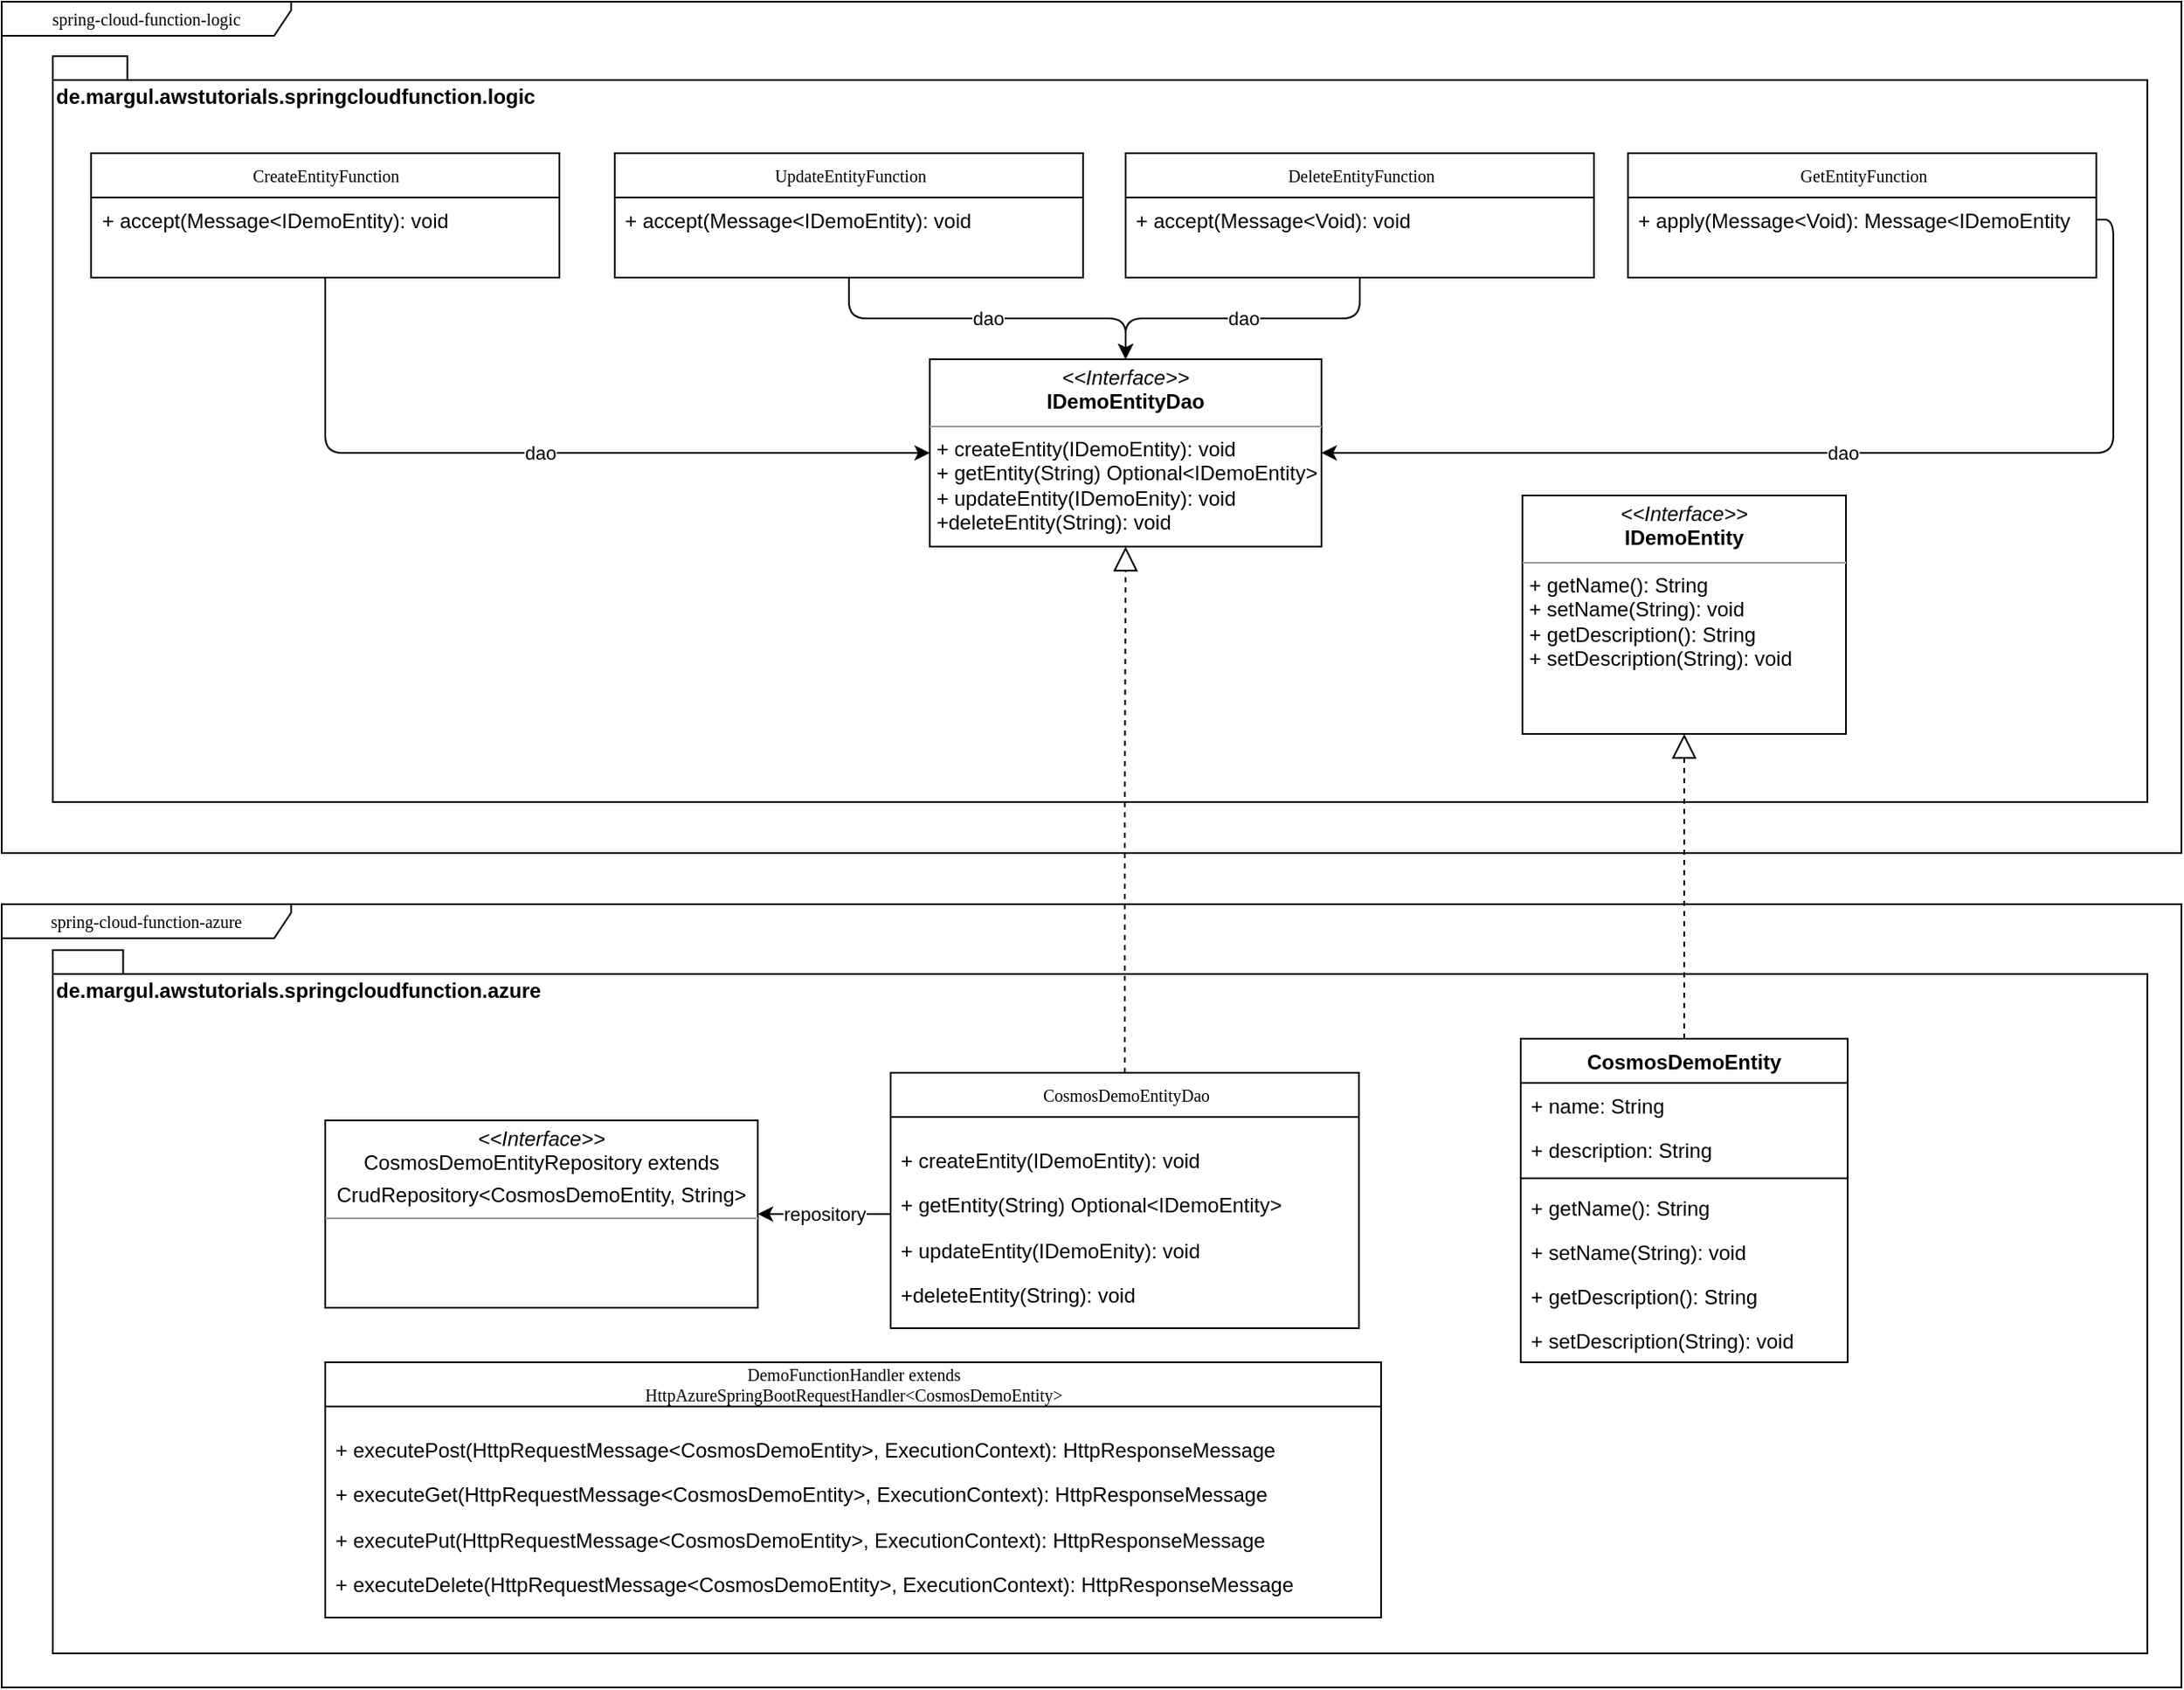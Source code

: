 <mxfile version="10.7.7" type="device"><diagram name="Page-1" id="c4acf3e9-155e-7222-9cf6-157b1a14988f"><mxGraphModel dx="1860" dy="582" grid="1" gridSize="10" guides="1" tooltips="1" connect="1" arrows="1" fold="1" page="1" pageScale="1" pageWidth="850" pageHeight="1100" background="#ffffff" math="0" shadow="0"><root><mxCell id="0"/><mxCell id="1" parent="0"/><mxCell id="YLPa3GGLPZbHTOXIROT8-29" value="spring-cloud-function-azure" style="shape=umlFrame;whiteSpace=wrap;html=1;rounded=0;shadow=0;comic=0;labelBackgroundColor=none;strokeColor=#000000;strokeWidth=1;fillColor=#ffffff;fontFamily=Verdana;fontSize=10;fontColor=#000000;align=center;width=170;height=20;" parent="1" vertex="1"><mxGeometry x="-200" y="540" width="1280" height="460" as="geometry"/></mxCell><mxCell id="17acba5748e5396b-1" value="spring-cloud-function-logic" style="shape=umlFrame;whiteSpace=wrap;html=1;rounded=0;shadow=0;comic=0;labelBackgroundColor=none;strokeColor=#000000;strokeWidth=1;fillColor=#ffffff;fontFamily=Verdana;fontSize=10;fontColor=#000000;align=center;width=170;height=20;" parent="1" vertex="1"><mxGeometry x="-200" y="10" width="1280" height="500" as="geometry"/></mxCell><mxCell id="YLPa3GGLPZbHTOXIROT8-5" value="de.margul.awstutorials.springcloudfunction.logic" style="shape=folder;fontStyle=1;spacingTop=10;tabWidth=40;tabHeight=14;tabPosition=left;html=1;align=left;verticalAlign=top;" parent="1" vertex="1"><mxGeometry x="-170" y="42" width="1230" height="438" as="geometry"/></mxCell><mxCell id="5d2195bd80daf111-18" value="&lt;p style=&quot;margin: 0px ; margin-top: 4px ; text-align: center&quot;&gt;&lt;i&gt;&amp;lt;&amp;lt;Interface&amp;gt;&amp;gt;&lt;/i&gt;&lt;br&gt;&lt;b&gt;IDemoEntityDao&lt;/b&gt;&lt;/p&gt;&lt;hr size=&quot;1&quot;&gt;&lt;p style=&quot;margin: 0px ; margin-left: 4px&quot;&gt;+ createEntity(IDemoEntity): void&lt;/p&gt;&lt;p style=&quot;margin: 0px ; margin-left: 4px&quot;&gt;+ getEntity(String) Optional&amp;lt;IDemoEntity&amp;gt;&lt;/p&gt;&lt;p style=&quot;margin: 0px ; margin-left: 4px&quot;&gt;+ updateEntity(IDemoEnity): void&lt;/p&gt;&lt;p style=&quot;margin: 0px ; margin-left: 4px&quot;&gt;+deleteEntity(String): void&lt;/p&gt;" style="verticalAlign=top;align=left;overflow=fill;fontSize=12;fontFamily=Helvetica;html=1;rounded=0;shadow=0;comic=0;labelBackgroundColor=none;strokeColor=#000000;strokeWidth=1;fillColor=#ffffff;" parent="1" vertex="1"><mxGeometry x="345" y="220" width="230" height="110" as="geometry"/></mxCell><mxCell id="YLPa3GGLPZbHTOXIROT8-1" value="dao" style="endArrow=classic;html=1;entryX=0.5;entryY=0;entryDx=0;entryDy=0;exitX=0.5;exitY=1;exitDx=0;exitDy=0;rounded=1;edgeStyle=orthogonalEdgeStyle;" parent="1" source="YLPa3GGLPZbHTOXIROT8-14" target="5d2195bd80daf111-18" edge="1"><mxGeometry width="50" height="50" relative="1" as="geometry"><mxPoint x="225" y="261" as="sourcePoint"/><mxPoint x="415" y="300" as="targetPoint"/></mxGeometry></mxCell><mxCell id="YLPa3GGLPZbHTOXIROT8-4" value="&lt;p style=&quot;margin: 0px ; margin-top: 4px ; text-align: center&quot;&gt;&lt;i&gt;&amp;lt;&amp;lt;Interface&amp;gt;&amp;gt;&lt;/i&gt;&lt;br&gt;&lt;b&gt;IDemoEntity&lt;/b&gt;&lt;/p&gt;&lt;hr size=&quot;1&quot;&gt;&lt;p style=&quot;margin: 0px ; margin-left: 4px&quot;&gt;+ getName(): String&lt;/p&gt;&lt;p style=&quot;margin: 0px ; margin-left: 4px&quot;&gt;+ setName(String): void&lt;/p&gt;&lt;p style=&quot;margin: 0px ; margin-left: 4px&quot;&gt;&lt;span&gt;+ getDescription(): String&lt;/span&gt;&lt;/p&gt;&lt;p style=&quot;margin: 0px ; margin-left: 4px&quot;&gt;&lt;span&gt;+ setDescription(String): void&lt;/span&gt;&lt;/p&gt;" style="verticalAlign=top;align=left;overflow=fill;fontSize=12;fontFamily=Helvetica;html=1;rounded=0;shadow=0;comic=0;labelBackgroundColor=none;strokeColor=#000000;strokeWidth=1;fillColor=#ffffff;" parent="1" vertex="1"><mxGeometry x="693" y="300" width="190" height="140" as="geometry"/></mxCell><mxCell id="YLPa3GGLPZbHTOXIROT8-6" value="GetEntityFunction" style="swimlane;html=1;fontStyle=0;childLayout=stackLayout;horizontal=1;startSize=26;fillColor=none;horizontalStack=0;resizeParent=1;resizeLast=0;collapsible=1;marginBottom=0;swimlaneFillColor=#ffffff;rounded=0;shadow=0;comic=0;labelBackgroundColor=none;strokeColor=#000000;strokeWidth=1;fontFamily=Verdana;fontSize=10;fontColor=#000000;align=center;" parent="1" vertex="1"><mxGeometry x="755" y="99" width="275" height="73" as="geometry"/></mxCell><mxCell id="YLPa3GGLPZbHTOXIROT8-7" value="+ apply(Message&amp;lt;Void): Message&amp;lt;IDemoEntity" style="text;html=1;strokeColor=none;fillColor=none;align=left;verticalAlign=top;spacingLeft=4;spacingRight=4;whiteSpace=wrap;overflow=hidden;rotatable=0;points=[[0,0.5],[1,0.5]];portConstraint=eastwest;" parent="YLPa3GGLPZbHTOXIROT8-6" vertex="1"><mxGeometry y="26" width="275" height="26" as="geometry"/></mxCell><mxCell id="YLPa3GGLPZbHTOXIROT8-12" value="CreateEntityFunction" style="swimlane;html=1;fontStyle=0;childLayout=stackLayout;horizontal=1;startSize=26;fillColor=none;horizontalStack=0;resizeParent=1;resizeLast=0;collapsible=1;marginBottom=0;swimlaneFillColor=#ffffff;rounded=0;shadow=0;comic=0;labelBackgroundColor=none;strokeColor=#000000;strokeWidth=1;fontFamily=Verdana;fontSize=10;fontColor=#000000;align=center;" parent="1" vertex="1"><mxGeometry x="-147.5" y="99" width="275" height="73" as="geometry"/></mxCell><mxCell id="YLPa3GGLPZbHTOXIROT8-13" value="+ accept(Message&amp;lt;IDemoEntity): void" style="text;html=1;strokeColor=none;fillColor=none;align=left;verticalAlign=top;spacingLeft=4;spacingRight=4;whiteSpace=wrap;overflow=hidden;rotatable=0;points=[[0,0.5],[1,0.5]];portConstraint=eastwest;" parent="YLPa3GGLPZbHTOXIROT8-12" vertex="1"><mxGeometry y="26" width="275" height="26" as="geometry"/></mxCell><mxCell id="YLPa3GGLPZbHTOXIROT8-14" value="UpdateEntityFunction" style="swimlane;html=1;fontStyle=0;childLayout=stackLayout;horizontal=1;startSize=26;fillColor=none;horizontalStack=0;resizeParent=1;resizeLast=0;collapsible=1;marginBottom=0;swimlaneFillColor=#ffffff;rounded=0;shadow=0;comic=0;labelBackgroundColor=none;strokeColor=#000000;strokeWidth=1;fontFamily=Verdana;fontSize=10;fontColor=#000000;align=center;" parent="1" vertex="1"><mxGeometry x="160" y="99" width="275" height="73" as="geometry"/></mxCell><mxCell id="YLPa3GGLPZbHTOXIROT8-15" value="+ accept(Message&amp;lt;IDemoEntity): void" style="text;html=1;strokeColor=none;fillColor=none;align=left;verticalAlign=top;spacingLeft=4;spacingRight=4;whiteSpace=wrap;overflow=hidden;rotatable=0;points=[[0,0.5],[1,0.5]];portConstraint=eastwest;" parent="YLPa3GGLPZbHTOXIROT8-14" vertex="1"><mxGeometry y="26" width="275" height="26" as="geometry"/></mxCell><mxCell id="YLPa3GGLPZbHTOXIROT8-16" value="DeleteEntityFunction" style="swimlane;html=1;fontStyle=0;childLayout=stackLayout;horizontal=1;startSize=26;fillColor=none;horizontalStack=0;resizeParent=1;resizeLast=0;collapsible=1;marginBottom=0;swimlaneFillColor=#ffffff;rounded=0;shadow=0;comic=0;labelBackgroundColor=none;strokeColor=#000000;strokeWidth=1;fontFamily=Verdana;fontSize=10;fontColor=#000000;align=center;" parent="1" vertex="1"><mxGeometry x="460" y="99" width="275" height="73" as="geometry"/></mxCell><mxCell id="YLPa3GGLPZbHTOXIROT8-17" value="+ accept(Message&amp;lt;Void): void" style="text;html=1;strokeColor=none;fillColor=none;align=left;verticalAlign=top;spacingLeft=4;spacingRight=4;whiteSpace=wrap;overflow=hidden;rotatable=0;points=[[0,0.5],[1,0.5]];portConstraint=eastwest;" parent="YLPa3GGLPZbHTOXIROT8-16" vertex="1"><mxGeometry y="26" width="275" height="26" as="geometry"/></mxCell><mxCell id="YLPa3GGLPZbHTOXIROT8-19" value="dao" style="endArrow=classic;html=1;entryX=0;entryY=0.5;entryDx=0;entryDy=0;rounded=1;edgeStyle=orthogonalEdgeStyle;exitX=0.5;exitY=1;exitDx=0;exitDy=0;" parent="1" source="YLPa3GGLPZbHTOXIROT8-12" target="5d2195bd80daf111-18" edge="1"><mxGeometry width="50" height="50" relative="1" as="geometry"><mxPoint x="308" y="279" as="sourcePoint"/><mxPoint x="455" y="420" as="targetPoint"/></mxGeometry></mxCell><mxCell id="YLPa3GGLPZbHTOXIROT8-20" value="dao" style="endArrow=classic;html=1;entryX=1;entryY=0.5;entryDx=0;entryDy=0;exitX=1;exitY=0.5;exitDx=0;exitDy=0;rounded=1;edgeStyle=orthogonalEdgeStyle;" parent="1" source="YLPa3GGLPZbHTOXIROT8-7" target="5d2195bd80daf111-18" edge="1"><mxGeometry width="50" height="50" relative="1" as="geometry"><mxPoint x="170" y="148" as="sourcePoint"/><mxPoint x="360" y="490" as="targetPoint"/></mxGeometry></mxCell><mxCell id="YLPa3GGLPZbHTOXIROT8-21" value="dao" style="endArrow=classic;html=1;entryX=0.5;entryY=0;entryDx=0;entryDy=0;exitX=0.5;exitY=1;exitDx=0;exitDy=0;rounded=1;edgeStyle=orthogonalEdgeStyle;" parent="1" source="YLPa3GGLPZbHTOXIROT8-16" target="5d2195bd80daf111-18" edge="1"><mxGeometry width="50" height="50" relative="1" as="geometry"><mxPoint x="308" y="279" as="sourcePoint"/><mxPoint x="455" y="420" as="targetPoint"/></mxGeometry></mxCell><mxCell id="YLPa3GGLPZbHTOXIROT8-22" value="de.margul.awstutorials.springcloudfunction.azure" style="shape=folder;fontStyle=1;spacingTop=10;tabWidth=40;tabHeight=14;tabPosition=left;html=1;align=left;verticalAlign=top;" parent="1" vertex="1"><mxGeometry x="-170" y="567" width="1230" height="413" as="geometry"/></mxCell><mxCell id="YLPa3GGLPZbHTOXIROT8-23" value="CosmosDemoEntityDao" style="swimlane;html=1;fontStyle=0;childLayout=stackLayout;horizontal=1;startSize=26;fillColor=none;horizontalStack=0;resizeParent=1;resizeLast=0;collapsible=1;marginBottom=0;swimlaneFillColor=#ffffff;rounded=0;shadow=0;comic=0;labelBackgroundColor=none;strokeColor=#000000;strokeWidth=1;fontFamily=Verdana;fontSize=10;fontColor=#000000;align=center;" parent="1" vertex="1"><mxGeometry x="322" y="639" width="275" height="150" as="geometry"/></mxCell><mxCell id="YLPa3GGLPZbHTOXIROT8-24" value="&lt;p&gt;+ createEntity(IDemoEntity): void&lt;/p&gt;&lt;p&gt;+ getEntity(String) Optional&amp;lt;IDemoEntity&amp;gt;&lt;/p&gt;&lt;p&gt;+ updateEntity(IDemoEnity): void&lt;/p&gt;&lt;p&gt;+deleteEntity(String): void&lt;/p&gt;" style="text;html=1;strokeColor=none;fillColor=none;align=left;verticalAlign=top;spacingLeft=4;spacingRight=4;whiteSpace=wrap;overflow=hidden;rotatable=0;points=[[0,0.5],[1,0.5]];portConstraint=eastwest;" parent="YLPa3GGLPZbHTOXIROT8-23" vertex="1"><mxGeometry y="26" width="275" height="114" as="geometry"/></mxCell><mxCell id="YLPa3GGLPZbHTOXIROT8-28" value="" style="endArrow=block;dashed=1;endFill=0;endSize=12;html=1;exitX=0.5;exitY=0;exitDx=0;exitDy=0;edgeStyle=orthogonalEdgeStyle;rounded=1;" parent="1" source="YLPa3GGLPZbHTOXIROT8-23" target="5d2195bd80daf111-18" edge="1"><mxGeometry width="160" relative="1" as="geometry"><mxPoint x="180" y="860" as="sourcePoint"/><mxPoint x="340" y="860" as="targetPoint"/></mxGeometry></mxCell><mxCell id="YLPa3GGLPZbHTOXIROT8-30" value="CosmosDemoEntity" style="swimlane;fontStyle=1;align=center;verticalAlign=top;childLayout=stackLayout;horizontal=1;startSize=26;horizontalStack=0;resizeParent=1;resizeParentMax=0;resizeLast=0;collapsible=1;marginBottom=0;" parent="1" vertex="1"><mxGeometry x="692" y="619" width="192" height="190" as="geometry"/></mxCell><mxCell id="YLPa3GGLPZbHTOXIROT8-31" value="+ name: String" style="text;strokeColor=none;fillColor=none;align=left;verticalAlign=top;spacingLeft=4;spacingRight=4;overflow=hidden;rotatable=0;points=[[0,0.5],[1,0.5]];portConstraint=eastwest;" parent="YLPa3GGLPZbHTOXIROT8-30" vertex="1"><mxGeometry y="26" width="192" height="26" as="geometry"/></mxCell><mxCell id="YLPa3GGLPZbHTOXIROT8-34" value="+ description: String" style="text;strokeColor=none;fillColor=none;align=left;verticalAlign=top;spacingLeft=4;spacingRight=4;overflow=hidden;rotatable=0;points=[[0,0.5],[1,0.5]];portConstraint=eastwest;" parent="YLPa3GGLPZbHTOXIROT8-30" vertex="1"><mxGeometry y="52" width="192" height="26" as="geometry"/></mxCell><mxCell id="YLPa3GGLPZbHTOXIROT8-32" value="" style="line;strokeWidth=1;fillColor=none;align=left;verticalAlign=middle;spacingTop=-1;spacingLeft=3;spacingRight=3;rotatable=0;labelPosition=right;points=[];portConstraint=eastwest;" parent="YLPa3GGLPZbHTOXIROT8-30" vertex="1"><mxGeometry y="78" width="192" height="8" as="geometry"/></mxCell><mxCell id="YLPa3GGLPZbHTOXIROT8-33" value="+ getName(): String" style="text;strokeColor=none;fillColor=none;align=left;verticalAlign=top;spacingLeft=4;spacingRight=4;overflow=hidden;rotatable=0;points=[[0,0.5],[1,0.5]];portConstraint=eastwest;" parent="YLPa3GGLPZbHTOXIROT8-30" vertex="1"><mxGeometry y="86" width="192" height="26" as="geometry"/></mxCell><mxCell id="YLPa3GGLPZbHTOXIROT8-35" value="+ setName(String): void" style="text;strokeColor=none;fillColor=none;align=left;verticalAlign=top;spacingLeft=4;spacingRight=4;overflow=hidden;rotatable=0;points=[[0,0.5],[1,0.5]];portConstraint=eastwest;" parent="YLPa3GGLPZbHTOXIROT8-30" vertex="1"><mxGeometry y="112" width="192" height="26" as="geometry"/></mxCell><mxCell id="YLPa3GGLPZbHTOXIROT8-36" value="+ getDescription(): String" style="text;strokeColor=none;fillColor=none;align=left;verticalAlign=top;spacingLeft=4;spacingRight=4;overflow=hidden;rotatable=0;points=[[0,0.5],[1,0.5]];portConstraint=eastwest;" parent="YLPa3GGLPZbHTOXIROT8-30" vertex="1"><mxGeometry y="138" width="192" height="26" as="geometry"/></mxCell><mxCell id="YLPa3GGLPZbHTOXIROT8-37" value="+ setDescription(String): void" style="text;strokeColor=none;fillColor=none;align=left;verticalAlign=top;spacingLeft=4;spacingRight=4;overflow=hidden;rotatable=0;points=[[0,0.5],[1,0.5]];portConstraint=eastwest;" parent="YLPa3GGLPZbHTOXIROT8-30" vertex="1"><mxGeometry y="164" width="192" height="26" as="geometry"/></mxCell><mxCell id="YLPa3GGLPZbHTOXIROT8-38" value="" style="endArrow=block;dashed=1;endFill=0;endSize=12;html=1;exitX=0.5;exitY=0;exitDx=0;exitDy=0;edgeStyle=orthogonalEdgeStyle;rounded=1;entryX=0.5;entryY=1;entryDx=0;entryDy=0;" parent="1" source="YLPa3GGLPZbHTOXIROT8-30" target="YLPa3GGLPZbHTOXIROT8-4" edge="1"><mxGeometry width="160" relative="1" as="geometry"><mxPoint x="799.857" y="755" as="sourcePoint"/><mxPoint x="799.857" y="428" as="targetPoint"/></mxGeometry></mxCell><mxCell id="YLPa3GGLPZbHTOXIROT8-39" value="&lt;p style=&quot;margin: 0px ; margin-top: 4px ; text-align: center&quot;&gt;&lt;i&gt;&amp;lt;&amp;lt;Interface&amp;gt;&amp;gt;&lt;/i&gt;&lt;br&gt;&lt;span&gt;CosmosDemoEntityRepository extends&lt;/span&gt;&lt;br&gt;&lt;/p&gt;&lt;p style=&quot;margin: 0px ; margin-top: 4px ; text-align: center&quot;&gt;CrudRepository&amp;lt;CosmosDemoEntity, String&amp;gt;&lt;span&gt;&lt;br&gt;&lt;/span&gt;&lt;/p&gt;&lt;hr size=&quot;1&quot;&gt;&lt;p style=&quot;margin: 0px ; margin-left: 4px&quot;&gt;&lt;br&gt;&lt;/p&gt;" style="verticalAlign=top;align=left;overflow=fill;fontSize=12;fontFamily=Helvetica;html=1;rounded=0;shadow=0;comic=0;labelBackgroundColor=none;strokeColor=#000000;strokeWidth=1;fillColor=#ffffff;" parent="1" vertex="1"><mxGeometry x="-10" y="667" width="254" height="110" as="geometry"/></mxCell><mxCell id="YLPa3GGLPZbHTOXIROT8-40" value="repository" style="endArrow=classic;html=1;rounded=1;edgeStyle=orthogonalEdgeStyle;" parent="1" source="YLPa3GGLPZbHTOXIROT8-24" target="YLPa3GGLPZbHTOXIROT8-39" edge="1"><mxGeometry width="50" height="50" relative="1" as="geometry"><mxPoint x="200" y="392.714" as="sourcePoint"/><mxPoint x="382.857" y="439.857" as="targetPoint"/></mxGeometry></mxCell><mxCell id="_5Simm4is7_LyYCIuM-W-1" value="DemoFunctionHandler extends&lt;br&gt;HttpAzureSpringBootRequestHandler&amp;lt;CosmosDemoEntity&amp;gt;" style="swimlane;html=1;fontStyle=0;childLayout=stackLayout;horizontal=1;startSize=26;fillColor=none;horizontalStack=0;resizeParent=1;resizeLast=0;collapsible=1;marginBottom=0;swimlaneFillColor=#ffffff;rounded=0;shadow=0;comic=0;labelBackgroundColor=none;strokeColor=#000000;strokeWidth=1;fontFamily=Verdana;fontSize=10;fontColor=#000000;align=center;" vertex="1" parent="1"><mxGeometry x="-10" y="809" width="620" height="150" as="geometry"/></mxCell><mxCell id="_5Simm4is7_LyYCIuM-W-2" value="&lt;p&gt;+ executePost(HttpRequestMessage&amp;lt;CosmosDemoEntity&amp;gt;, ExecutionContext):&amp;nbsp;HttpResponseMessage&lt;/p&gt;&lt;p&gt;+ executeGet(HttpRequestMessage&amp;lt;CosmosDemoEntity&amp;gt;, ExecutionContext): HttpResponseMessage&lt;/p&gt;&lt;p&gt;+ executePut(HttpRequestMessage&amp;lt;CosmosDemoEntity&amp;gt;, ExecutionContext):&amp;nbsp;HttpResponseMessage&lt;/p&gt;&lt;p&gt;+ executeDelete(HttpRequestMessage&amp;lt;CosmosDemoEntity&amp;gt;, ExecutionContext):&amp;nbsp;HttpResponseMessage&lt;/p&gt;" style="text;html=1;strokeColor=none;fillColor=none;align=left;verticalAlign=top;spacingLeft=4;spacingRight=4;whiteSpace=wrap;overflow=hidden;rotatable=0;points=[[0,0.5],[1,0.5]];portConstraint=eastwest;" vertex="1" parent="_5Simm4is7_LyYCIuM-W-1"><mxGeometry y="26" width="620" height="114" as="geometry"/></mxCell></root></mxGraphModel></diagram></mxfile>
